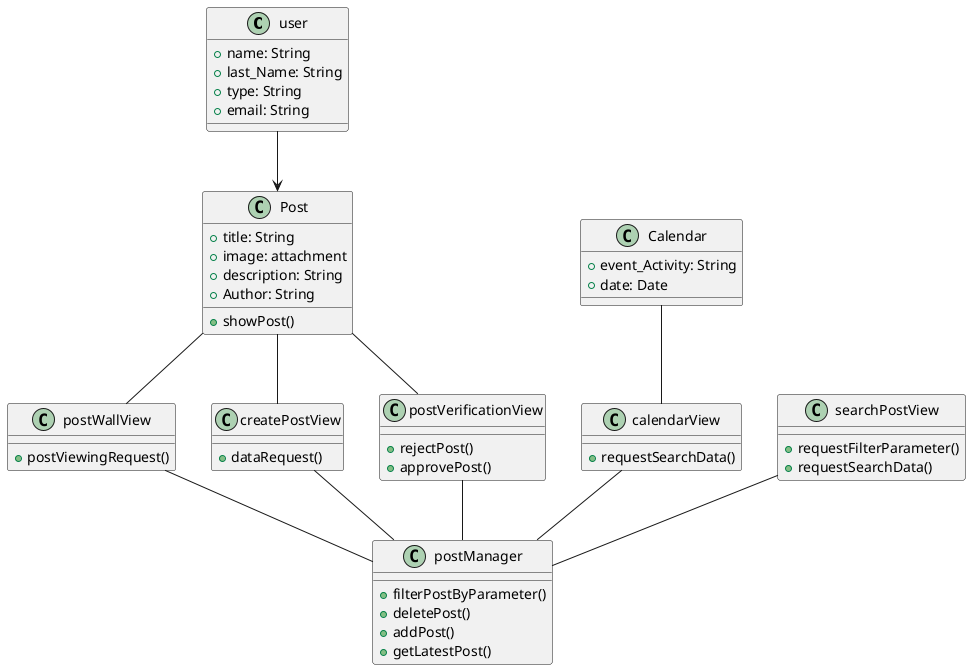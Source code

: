 @startuml classDiagram
class user{
 +name: String
    +last_Name: String
    +type: String
    +email: String
}
class Post{
 +title: String
    +image: attachment
    +description: String
    + Author: String
    + showPost()
}
class Calendar{
    +event_Activity: String
    +date: Date
}
class postWallView{
  +postViewingRequest()
}
class createPostView{
 +dataRequest()
}
class postManager{
+filterPostByParameter()
+deletePost()
+addPost()
+ getLatestPost()
}
class postVerificationView{
+rejectPost()
+approvePost()
}
class calendarView{
+requestSearchData()
}
class searchPostView{
  +requestFilterParameter()
  +requestSearchData()
}

Post--postWallView
Post-- postVerificationView
Post-- createPostView
Calendar--calendarView
postWallView--postManager
createPostView--postManager
postVerificationView--postManager
calendarView--postManager
searchPostView--postManager
user-->Post
@enduml
